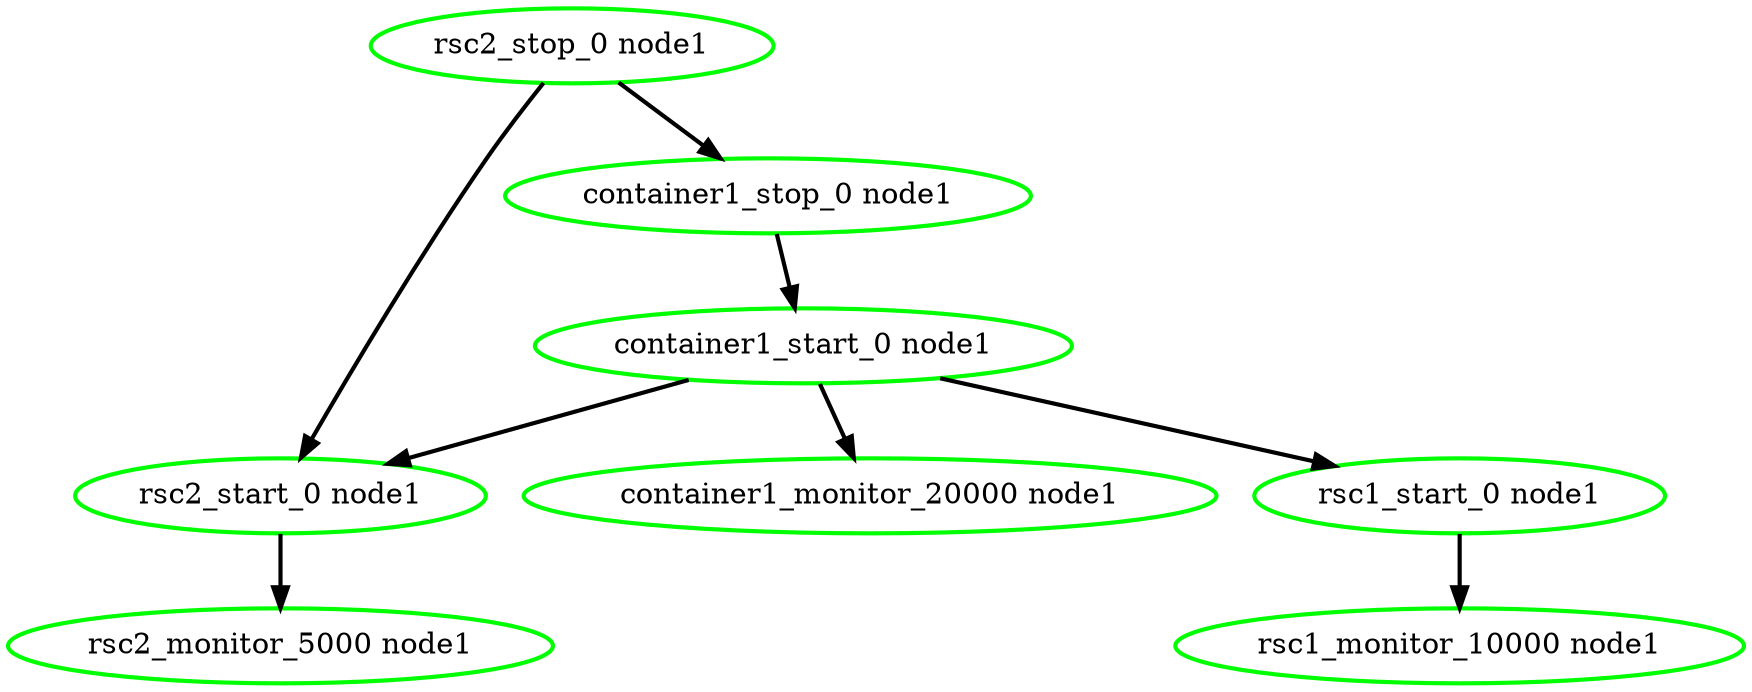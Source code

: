 digraph "g" {
"container1_monitor_20000 node1" [ style=bold color="green" fontcolor="black"]
"container1_start_0 node1" -> "container1_monitor_20000 node1" [ style = bold]
"container1_start_0 node1" -> "rsc1_start_0 node1" [ style = bold]
"container1_start_0 node1" -> "rsc2_start_0 node1" [ style = bold]
"container1_start_0 node1" [ style=bold color="green" fontcolor="black"]
"container1_stop_0 node1" -> "container1_start_0 node1" [ style = bold]
"container1_stop_0 node1" [ style=bold color="green" fontcolor="black"]
"rsc1_monitor_10000 node1" [ style=bold color="green" fontcolor="black"]
"rsc1_start_0 node1" -> "rsc1_monitor_10000 node1" [ style = bold]
"rsc1_start_0 node1" [ style=bold color="green" fontcolor="black"]
"rsc2_monitor_5000 node1" [ style=bold color="green" fontcolor="black"]
"rsc2_start_0 node1" -> "rsc2_monitor_5000 node1" [ style = bold]
"rsc2_start_0 node1" [ style=bold color="green" fontcolor="black"]
"rsc2_stop_0 node1" -> "container1_stop_0 node1" [ style = bold]
"rsc2_stop_0 node1" -> "rsc2_start_0 node1" [ style = bold]
"rsc2_stop_0 node1" [ style=bold color="green" fontcolor="black"]
}
